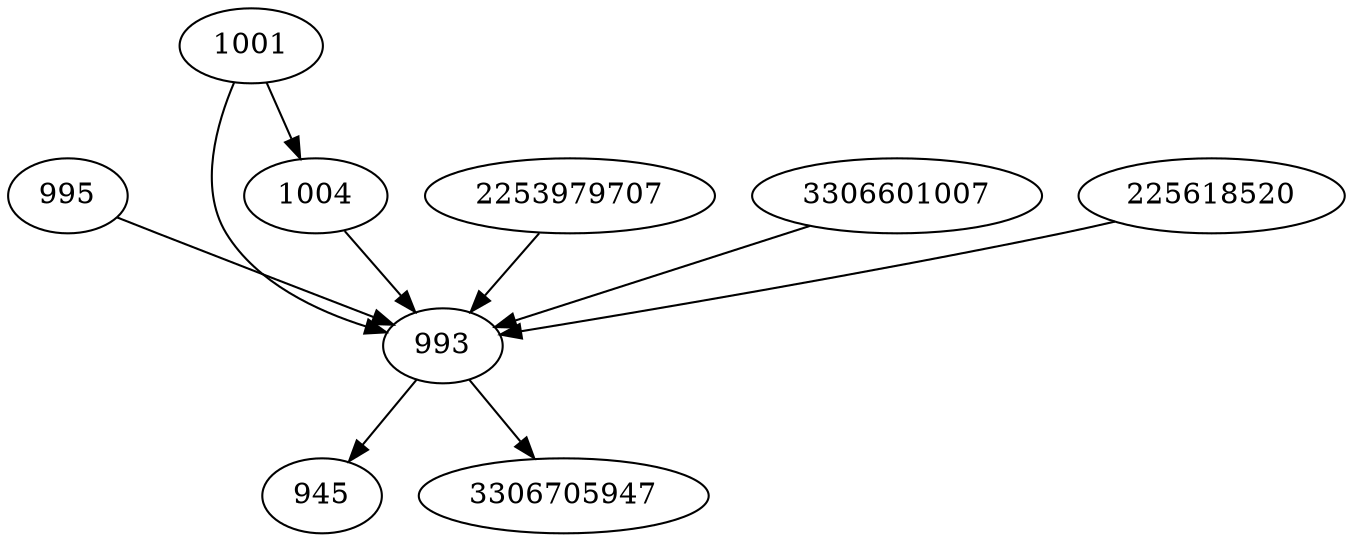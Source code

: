 strict digraph  {
993;
995;
1001;
2253979707;
1004;
3306601007;
945;
225618520;
3306705947;
993 -> 945;
993 -> 3306705947;
995 -> 993;
1001 -> 993;
1001 -> 1004;
2253979707 -> 993;
1004 -> 993;
3306601007 -> 993;
225618520 -> 993;
}
